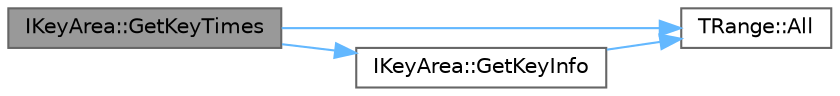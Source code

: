 digraph "IKeyArea::GetKeyTimes"
{
 // INTERACTIVE_SVG=YES
 // LATEX_PDF_SIZE
  bgcolor="transparent";
  edge [fontname=Helvetica,fontsize=10,labelfontname=Helvetica,labelfontsize=10];
  node [fontname=Helvetica,fontsize=10,shape=box,height=0.2,width=0.4];
  rankdir="LR";
  Node1 [id="Node000001",label="IKeyArea::GetKeyTimes",height=0.2,width=0.4,color="gray40", fillcolor="grey60", style="filled", fontcolor="black",tooltip="Get all key times that exist within the given time range."];
  Node1 -> Node2 [id="edge1_Node000001_Node000002",color="steelblue1",style="solid",tooltip=" "];
  Node2 [id="Node000002",label="TRange::All",height=0.2,width=0.4,color="grey40", fillcolor="white", style="filled",URL="$d0/d01/classTRange.html#a72677df82d232fa3972772643c563c04",tooltip="Create an unbounded (open) range that contains all elements of the domain."];
  Node1 -> Node3 [id="edge2_Node000001_Node000003",color="steelblue1",style="solid",tooltip=" "];
  Node3 [id="Node000003",label="IKeyArea::GetKeyInfo",height=0.2,width=0.4,color="grey40", fillcolor="white", style="filled",URL="$d3/d9e/classIKeyArea.html#a5c1871af428ac9f03867691e9c7fbf8e",tooltip="Populate the specified handle and/or time arrays with information pertaining to keys that exist withi..."];
  Node3 -> Node2 [id="edge3_Node000003_Node000002",color="steelblue1",style="solid",tooltip=" "];
}
